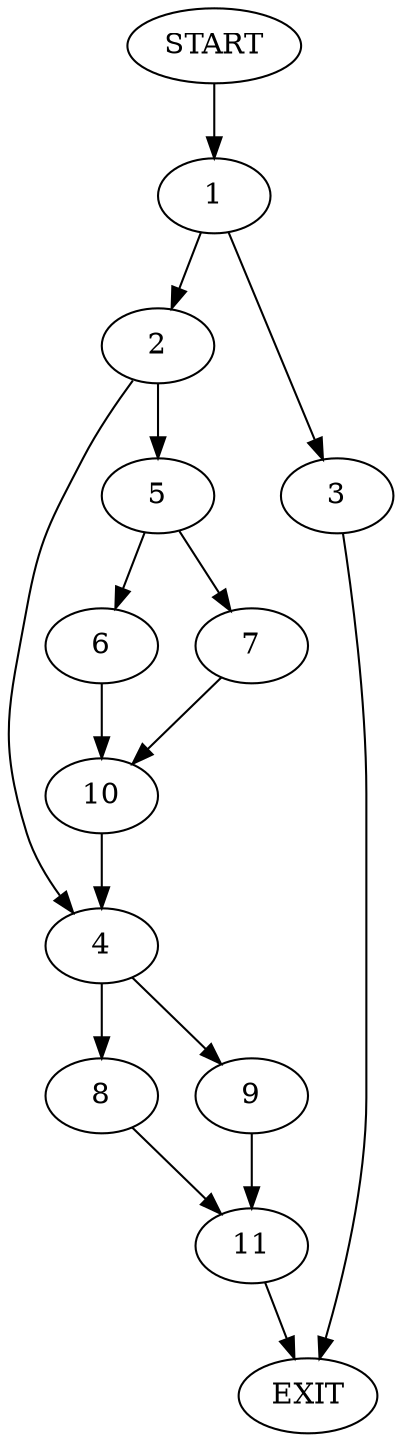 digraph {
0 [label="START"]
12 [label="EXIT"]
0 -> 1
1 -> 2
1 -> 3
2 -> 4
2 -> 5
3 -> 12
5 -> 6
5 -> 7
4 -> 8
4 -> 9
6 -> 10
7 -> 10
10 -> 4
8 -> 11
9 -> 11
11 -> 12
}

